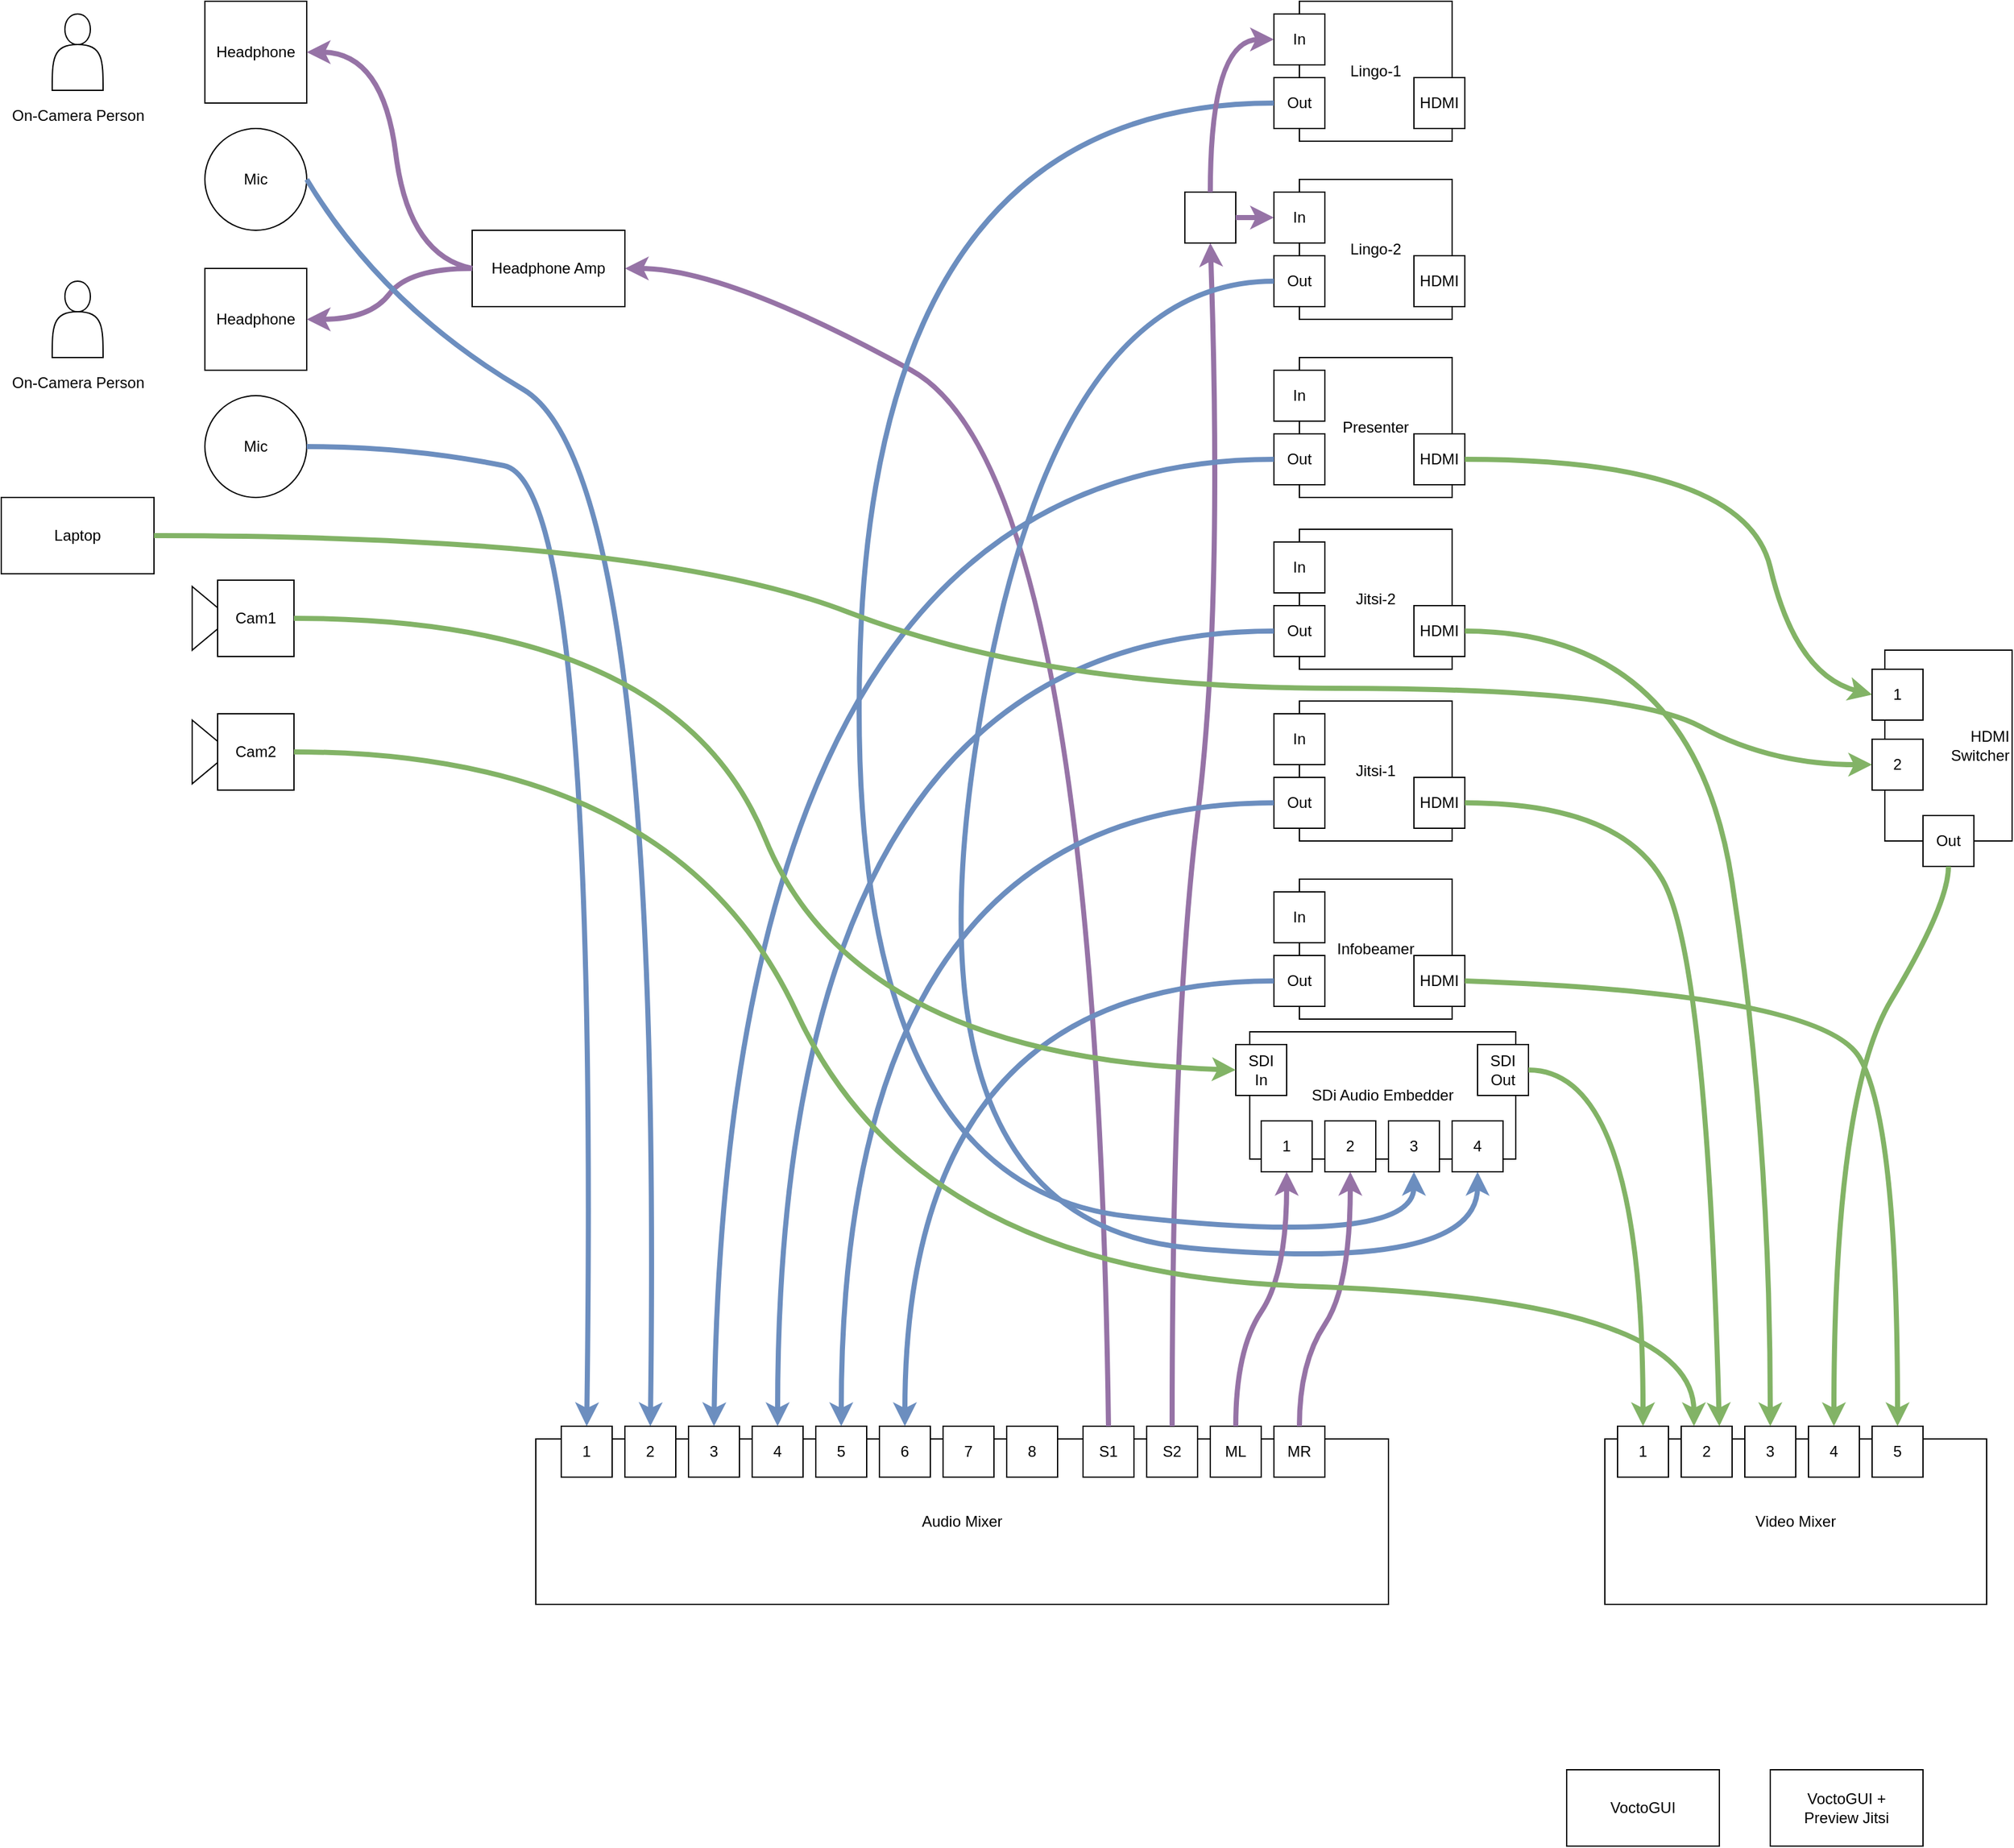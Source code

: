 <mxfile version="15.8.2" type="github">
  <diagram id="TdQD60Y_T0TvuS8qh80Z" name="Page-1">
    <mxGraphModel dx="965" dy="794" grid="1" gridSize="10" guides="1" tooltips="1" connect="1" arrows="1" fold="1" page="1" pageScale="1" pageWidth="827" pageHeight="1169" math="0" shadow="0">
      <root>
        <mxCell id="0" />
        <mxCell id="1" parent="0" />
        <mxCell id="uiXceuFEp8EhakddFhkQ-1" value="" style="shape=actor;whiteSpace=wrap;html=1;" parent="1" vertex="1">
          <mxGeometry x="110" y="70" width="40" height="60" as="geometry" />
        </mxCell>
        <mxCell id="uiXceuFEp8EhakddFhkQ-2" value="On-Camera Person" style="text;html=1;resizable=0;autosize=1;align=center;verticalAlign=middle;points=[];fillColor=none;strokeColor=none;rounded=0;" parent="1" vertex="1">
          <mxGeometry x="70" y="140" width="120" height="20" as="geometry" />
        </mxCell>
        <mxCell id="uiXceuFEp8EhakddFhkQ-3" value="Headphone" style="whiteSpace=wrap;html=1;aspect=fixed;" parent="1" vertex="1">
          <mxGeometry x="230" y="60" width="80" height="80" as="geometry" />
        </mxCell>
        <mxCell id="uiXceuFEp8EhakddFhkQ-4" value="Mic" style="ellipse;whiteSpace=wrap;html=1;aspect=fixed;" parent="1" vertex="1">
          <mxGeometry x="230" y="160" width="80" height="80" as="geometry" />
        </mxCell>
        <mxCell id="uiXceuFEp8EhakddFhkQ-5" value="" style="shape=actor;whiteSpace=wrap;html=1;" parent="1" vertex="1">
          <mxGeometry x="110" y="280" width="40" height="60" as="geometry" />
        </mxCell>
        <mxCell id="uiXceuFEp8EhakddFhkQ-6" value="On-Camera Person" style="text;html=1;resizable=0;autosize=1;align=center;verticalAlign=middle;points=[];fillColor=none;strokeColor=none;rounded=0;" parent="1" vertex="1">
          <mxGeometry x="70" y="350" width="120" height="20" as="geometry" />
        </mxCell>
        <mxCell id="uiXceuFEp8EhakddFhkQ-7" value="Headphone" style="whiteSpace=wrap;html=1;aspect=fixed;" parent="1" vertex="1">
          <mxGeometry x="230" y="270" width="80" height="80" as="geometry" />
        </mxCell>
        <mxCell id="uiXceuFEp8EhakddFhkQ-8" value="Mic" style="ellipse;whiteSpace=wrap;html=1;aspect=fixed;" parent="1" vertex="1">
          <mxGeometry x="230" y="370" width="80" height="80" as="geometry" />
        </mxCell>
        <mxCell id="uiXceuFEp8EhakddFhkQ-9" value="Headphone Amp" style="rounded=0;whiteSpace=wrap;html=1;" parent="1" vertex="1">
          <mxGeometry x="440" y="240" width="120" height="60" as="geometry" />
        </mxCell>
        <mxCell id="uiXceuFEp8EhakddFhkQ-10" value="" style="curved=1;endArrow=classic;html=1;rounded=0;exitX=0;exitY=0.5;exitDx=0;exitDy=0;entryX=1;entryY=0.5;entryDx=0;entryDy=0;fillColor=#e1d5e7;strokeColor=#9673a6;endSize=6;strokeWidth=4;" parent="1" source="uiXceuFEp8EhakddFhkQ-9" target="uiXceuFEp8EhakddFhkQ-3" edge="1">
          <mxGeometry width="50" height="50" relative="1" as="geometry">
            <mxPoint x="390" y="430" as="sourcePoint" />
            <mxPoint x="380" y="120" as="targetPoint" />
            <Array as="points">
              <mxPoint x="390" y="260" />
              <mxPoint x="370" y="100" />
            </Array>
          </mxGeometry>
        </mxCell>
        <mxCell id="uiXceuFEp8EhakddFhkQ-11" value="" style="curved=1;endArrow=classic;html=1;rounded=0;entryX=1;entryY=0.5;entryDx=0;entryDy=0;fillColor=#e1d5e7;strokeColor=#9673a6;endSize=6;strokeWidth=4;" parent="1" target="uiXceuFEp8EhakddFhkQ-7" edge="1">
          <mxGeometry width="50" height="50" relative="1" as="geometry">
            <mxPoint x="440" y="270" as="sourcePoint" />
            <mxPoint x="320" y="110" as="targetPoint" />
            <Array as="points">
              <mxPoint x="390" y="270" />
              <mxPoint x="360" y="310" />
            </Array>
          </mxGeometry>
        </mxCell>
        <mxCell id="uiXceuFEp8EhakddFhkQ-12" value="Audio Mixer" style="rounded=0;whiteSpace=wrap;html=1;" parent="1" vertex="1">
          <mxGeometry x="490" y="1190" width="670" height="130" as="geometry" />
        </mxCell>
        <mxCell id="uiXceuFEp8EhakddFhkQ-13" value="" style="curved=1;endArrow=classic;html=1;rounded=0;entryX=0.5;entryY=0;entryDx=0;entryDy=0;exitX=1;exitY=0.5;exitDx=0;exitDy=0;fillColor=#dae8fc;strokeColor=#6c8ebf;strokeWidth=4;" parent="1" source="uiXceuFEp8EhakddFhkQ-4" target="uiXceuFEp8EhakddFhkQ-16" edge="1">
          <mxGeometry width="50" height="50" relative="1" as="geometry">
            <mxPoint x="450" y="280" as="sourcePoint" />
            <mxPoint x="320" y="320" as="targetPoint" />
            <Array as="points">
              <mxPoint x="370" y="300" />
              <mxPoint x="590" y="430" />
            </Array>
          </mxGeometry>
        </mxCell>
        <mxCell id="uiXceuFEp8EhakddFhkQ-14" value="" style="curved=1;endArrow=classic;html=1;rounded=0;entryX=0.5;entryY=0;entryDx=0;entryDy=0;exitX=1;exitY=0.5;exitDx=0;exitDy=0;fillColor=#dae8fc;strokeColor=#6c8ebf;strokeWidth=4;" parent="1" source="uiXceuFEp8EhakddFhkQ-8" target="uiXceuFEp8EhakddFhkQ-15" edge="1">
          <mxGeometry width="50" height="50" relative="1" as="geometry">
            <mxPoint x="320" y="210" as="sourcePoint" />
            <mxPoint x="570" y="520" as="targetPoint" />
            <Array as="points">
              <mxPoint x="390" y="410" />
              <mxPoint x="540" y="440" />
            </Array>
          </mxGeometry>
        </mxCell>
        <mxCell id="uiXceuFEp8EhakddFhkQ-15" value="1" style="whiteSpace=wrap;html=1;aspect=fixed;" parent="1" vertex="1">
          <mxGeometry x="510" y="1180" width="40" height="40" as="geometry" />
        </mxCell>
        <mxCell id="uiXceuFEp8EhakddFhkQ-16" value="2" style="whiteSpace=wrap;html=1;aspect=fixed;" parent="1" vertex="1">
          <mxGeometry x="560" y="1180" width="40" height="40" as="geometry" />
        </mxCell>
        <mxCell id="uiXceuFEp8EhakddFhkQ-17" value="S1" style="whiteSpace=wrap;html=1;aspect=fixed;" parent="1" vertex="1">
          <mxGeometry x="920" y="1180" width="40" height="40" as="geometry" />
        </mxCell>
        <mxCell id="uiXceuFEp8EhakddFhkQ-18" value="" style="curved=1;endArrow=classic;html=1;rounded=0;exitX=0.5;exitY=0;exitDx=0;exitDy=0;entryX=1;entryY=0.5;entryDx=0;entryDy=0;fillColor=#e1d5e7;strokeColor=#9673a6;endSize=6;strokeWidth=4;" parent="1" source="uiXceuFEp8EhakddFhkQ-17" target="uiXceuFEp8EhakddFhkQ-9" edge="1">
          <mxGeometry width="50" height="50" relative="1" as="geometry">
            <mxPoint x="450" y="280" as="sourcePoint" />
            <mxPoint x="320" y="110" as="targetPoint" />
            <Array as="points">
              <mxPoint x="930" y="430" />
              <mxPoint x="640" y="270" />
            </Array>
          </mxGeometry>
        </mxCell>
        <mxCell id="uiXceuFEp8EhakddFhkQ-20" value="3" style="whiteSpace=wrap;html=1;aspect=fixed;" parent="1" vertex="1">
          <mxGeometry x="610" y="1180" width="40" height="40" as="geometry" />
        </mxCell>
        <mxCell id="uiXceuFEp8EhakddFhkQ-21" value="4" style="whiteSpace=wrap;html=1;aspect=fixed;" parent="1" vertex="1">
          <mxGeometry x="660" y="1180" width="40" height="40" as="geometry" />
        </mxCell>
        <mxCell id="uiXceuFEp8EhakddFhkQ-22" value="S2" style="whiteSpace=wrap;html=1;aspect=fixed;" parent="1" vertex="1">
          <mxGeometry x="970" y="1180" width="40" height="40" as="geometry" />
        </mxCell>
        <mxCell id="uiXceuFEp8EhakddFhkQ-23" value="Lingo-1" style="rounded=0;whiteSpace=wrap;html=1;" parent="1" vertex="1">
          <mxGeometry x="1090" y="60" width="120" height="110" as="geometry" />
        </mxCell>
        <mxCell id="uiXceuFEp8EhakddFhkQ-25" value="In" style="whiteSpace=wrap;html=1;aspect=fixed;" parent="1" vertex="1">
          <mxGeometry x="1070" y="70" width="40" height="40" as="geometry" />
        </mxCell>
        <mxCell id="uiXceuFEp8EhakddFhkQ-26" value="Out" style="whiteSpace=wrap;html=1;aspect=fixed;" parent="1" vertex="1">
          <mxGeometry x="1070" y="120" width="40" height="40" as="geometry" />
        </mxCell>
        <mxCell id="uiXceuFEp8EhakddFhkQ-27" value="Lingo-2" style="rounded=0;whiteSpace=wrap;html=1;" parent="1" vertex="1">
          <mxGeometry x="1090" y="200" width="120" height="110" as="geometry" />
        </mxCell>
        <mxCell id="uiXceuFEp8EhakddFhkQ-28" value="In" style="whiteSpace=wrap;html=1;aspect=fixed;" parent="1" vertex="1">
          <mxGeometry x="1070" y="210" width="40" height="40" as="geometry" />
        </mxCell>
        <mxCell id="uiXceuFEp8EhakddFhkQ-29" value="Out" style="whiteSpace=wrap;html=1;aspect=fixed;" parent="1" vertex="1">
          <mxGeometry x="1070" y="260" width="40" height="40" as="geometry" />
        </mxCell>
        <mxCell id="uiXceuFEp8EhakddFhkQ-31" value="" style="curved=1;endArrow=classic;html=1;rounded=0;entryX=0.5;entryY=1;entryDx=0;entryDy=0;fillColor=#e1d5e7;strokeColor=#9673a6;endSize=6;strokeWidth=4;exitX=0.5;exitY=0;exitDx=0;exitDy=0;" parent="1" source="uiXceuFEp8EhakddFhkQ-22" target="E8mr03KB1nLTYD730_-V-4" edge="1">
          <mxGeometry width="50" height="50" relative="1" as="geometry">
            <mxPoint x="970" y="500" as="sourcePoint" />
            <mxPoint x="1080" y="290" as="targetPoint" />
            <Array as="points">
              <mxPoint x="990" y="860" />
              <mxPoint x="1030" y="540" />
            </Array>
          </mxGeometry>
        </mxCell>
        <mxCell id="uiXceuFEp8EhakddFhkQ-32" value="" style="curved=1;endArrow=classic;html=1;rounded=0;entryX=0.5;entryY=1;entryDx=0;entryDy=0;exitX=0;exitY=0.5;exitDx=0;exitDy=0;fillColor=#dae8fc;strokeColor=#6c8ebf;strokeWidth=4;" parent="1" source="uiXceuFEp8EhakddFhkQ-26" target="or6pBrKF57FH7ejagVip-50" edge="1">
          <mxGeometry width="50" height="50" relative="1" as="geometry">
            <mxPoint x="320" y="210" as="sourcePoint" />
            <mxPoint x="600" y="510" as="targetPoint" />
            <Array as="points">
              <mxPoint x="760" y="140" />
              <mxPoint x="730" y="990" />
              <mxPoint x="1180" y="1040" />
            </Array>
          </mxGeometry>
        </mxCell>
        <mxCell id="uiXceuFEp8EhakddFhkQ-33" value="" style="curved=1;endArrow=classic;html=1;rounded=0;entryX=0.5;entryY=1;entryDx=0;entryDy=0;exitX=0;exitY=0.5;exitDx=0;exitDy=0;fillColor=#dae8fc;strokeColor=#6c8ebf;strokeWidth=4;" parent="1" source="uiXceuFEp8EhakddFhkQ-29" target="or6pBrKF57FH7ejagVip-51" edge="1">
          <mxGeometry width="50" height="50" relative="1" as="geometry">
            <mxPoint x="1080" y="150" as="sourcePoint" />
            <mxPoint x="650" y="510" as="targetPoint" />
            <Array as="points">
              <mxPoint x="890" y="280" />
              <mxPoint x="780" y="1020" />
              <mxPoint x="1230" y="1060" />
            </Array>
          </mxGeometry>
        </mxCell>
        <mxCell id="uiXceuFEp8EhakddFhkQ-34" value="Presenter" style="rounded=0;whiteSpace=wrap;html=1;" parent="1" vertex="1">
          <mxGeometry x="1090" y="340" width="120" height="110" as="geometry" />
        </mxCell>
        <mxCell id="uiXceuFEp8EhakddFhkQ-35" value="In" style="whiteSpace=wrap;html=1;aspect=fixed;" parent="1" vertex="1">
          <mxGeometry x="1070" y="350" width="40" height="40" as="geometry" />
        </mxCell>
        <mxCell id="uiXceuFEp8EhakddFhkQ-36" value="Out" style="whiteSpace=wrap;html=1;aspect=fixed;" parent="1" vertex="1">
          <mxGeometry x="1070" y="400" width="40" height="40" as="geometry" />
        </mxCell>
        <mxCell id="uiXceuFEp8EhakddFhkQ-37" value="" style="curved=1;endArrow=classic;html=1;rounded=0;entryX=0.5;entryY=0;entryDx=0;entryDy=0;exitX=0;exitY=0.5;exitDx=0;exitDy=0;fillColor=#dae8fc;strokeColor=#6c8ebf;strokeWidth=4;" parent="1" source="uiXceuFEp8EhakddFhkQ-36" target="uiXceuFEp8EhakddFhkQ-20" edge="1">
          <mxGeometry width="50" height="50" relative="1" as="geometry">
            <mxPoint x="1080" y="290" as="sourcePoint" />
            <mxPoint x="700" y="620" as="targetPoint" />
            <Array as="points">
              <mxPoint x="640" y="420" />
            </Array>
          </mxGeometry>
        </mxCell>
        <mxCell id="uiXceuFEp8EhakddFhkQ-38" value="5" style="whiteSpace=wrap;html=1;aspect=fixed;" parent="1" vertex="1">
          <mxGeometry x="710" y="1180" width="40" height="40" as="geometry" />
        </mxCell>
        <mxCell id="uiXceuFEp8EhakddFhkQ-39" value="6&lt;br&gt;" style="whiteSpace=wrap;html=1;aspect=fixed;" parent="1" vertex="1">
          <mxGeometry x="760" y="1180" width="40" height="40" as="geometry" />
        </mxCell>
        <mxCell id="uiXceuFEp8EhakddFhkQ-40" value="7&lt;br&gt;" style="whiteSpace=wrap;html=1;aspect=fixed;" parent="1" vertex="1">
          <mxGeometry x="810" y="1180" width="40" height="40" as="geometry" />
        </mxCell>
        <mxCell id="uiXceuFEp8EhakddFhkQ-41" value="8&lt;br&gt;" style="whiteSpace=wrap;html=1;aspect=fixed;" parent="1" vertex="1">
          <mxGeometry x="860" y="1180" width="40" height="40" as="geometry" />
        </mxCell>
        <mxCell id="or6pBrKF57FH7ejagVip-1" value="Video Mixer" style="rounded=0;whiteSpace=wrap;html=1;" parent="1" vertex="1">
          <mxGeometry x="1330" y="1190" width="300" height="130" as="geometry" />
        </mxCell>
        <mxCell id="or6pBrKF57FH7ejagVip-3" value="1" style="whiteSpace=wrap;html=1;aspect=fixed;" parent="1" vertex="1">
          <mxGeometry x="1340" y="1180" width="40" height="40" as="geometry" />
        </mxCell>
        <mxCell id="or6pBrKF57FH7ejagVip-4" value="2" style="whiteSpace=wrap;html=1;aspect=fixed;" parent="1" vertex="1">
          <mxGeometry x="1390" y="1180" width="40" height="40" as="geometry" />
        </mxCell>
        <mxCell id="or6pBrKF57FH7ejagVip-5" value="3" style="whiteSpace=wrap;html=1;aspect=fixed;" parent="1" vertex="1">
          <mxGeometry x="1440" y="1180" width="40" height="40" as="geometry" />
        </mxCell>
        <mxCell id="or6pBrKF57FH7ejagVip-6" value="4" style="whiteSpace=wrap;html=1;aspect=fixed;" parent="1" vertex="1">
          <mxGeometry x="1490" y="1180" width="40" height="40" as="geometry" />
        </mxCell>
        <mxCell id="or6pBrKF57FH7ejagVip-7" value="5" style="whiteSpace=wrap;html=1;aspect=fixed;" parent="1" vertex="1">
          <mxGeometry x="1540" y="1180" width="40" height="40" as="geometry" />
        </mxCell>
        <mxCell id="or6pBrKF57FH7ejagVip-8" value="Jitsi-2" style="rounded=0;whiteSpace=wrap;html=1;" parent="1" vertex="1">
          <mxGeometry x="1090" y="475" width="120" height="110" as="geometry" />
        </mxCell>
        <mxCell id="or6pBrKF57FH7ejagVip-9" value="In" style="whiteSpace=wrap;html=1;aspect=fixed;" parent="1" vertex="1">
          <mxGeometry x="1070" y="485" width="40" height="40" as="geometry" />
        </mxCell>
        <mxCell id="or6pBrKF57FH7ejagVip-10" value="Out" style="whiteSpace=wrap;html=1;aspect=fixed;" parent="1" vertex="1">
          <mxGeometry x="1070" y="535" width="40" height="40" as="geometry" />
        </mxCell>
        <mxCell id="or6pBrKF57FH7ejagVip-11" value="Jitsi-1" style="rounded=0;whiteSpace=wrap;html=1;" parent="1" vertex="1">
          <mxGeometry x="1090" y="610" width="120" height="110" as="geometry" />
        </mxCell>
        <mxCell id="or6pBrKF57FH7ejagVip-12" value="In" style="whiteSpace=wrap;html=1;aspect=fixed;" parent="1" vertex="1">
          <mxGeometry x="1070" y="620" width="40" height="40" as="geometry" />
        </mxCell>
        <mxCell id="or6pBrKF57FH7ejagVip-13" value="Out" style="whiteSpace=wrap;html=1;aspect=fixed;" parent="1" vertex="1">
          <mxGeometry x="1070" y="670" width="40" height="40" as="geometry" />
        </mxCell>
        <mxCell id="or6pBrKF57FH7ejagVip-14" value="" style="curved=1;endArrow=classic;html=1;rounded=0;entryX=0.5;entryY=0;entryDx=0;entryDy=0;exitX=0;exitY=0.5;exitDx=0;exitDy=0;fillColor=#dae8fc;strokeColor=#6c8ebf;strokeWidth=4;" parent="1" source="or6pBrKF57FH7ejagVip-10" target="uiXceuFEp8EhakddFhkQ-21" edge="1">
          <mxGeometry width="50" height="50" relative="1" as="geometry">
            <mxPoint x="1080" y="430" as="sourcePoint" />
            <mxPoint x="740" y="780" as="targetPoint" />
            <Array as="points">
              <mxPoint x="680" y="555" />
            </Array>
          </mxGeometry>
        </mxCell>
        <mxCell id="or6pBrKF57FH7ejagVip-15" value="" style="curved=1;endArrow=classic;html=1;rounded=0;entryX=0.5;entryY=0;entryDx=0;entryDy=0;exitX=0;exitY=0.5;exitDx=0;exitDy=0;fillColor=#dae8fc;strokeColor=#6c8ebf;strokeWidth=4;" parent="1" source="or6pBrKF57FH7ejagVip-13" target="uiXceuFEp8EhakddFhkQ-38" edge="1">
          <mxGeometry width="50" height="50" relative="1" as="geometry">
            <mxPoint x="1090" y="440" as="sourcePoint" />
            <mxPoint x="750" y="790" as="targetPoint" />
            <Array as="points">
              <mxPoint x="730" y="690" />
            </Array>
          </mxGeometry>
        </mxCell>
        <mxCell id="or6pBrKF57FH7ejagVip-16" value="HDMI" style="whiteSpace=wrap;html=1;aspect=fixed;" parent="1" vertex="1">
          <mxGeometry x="1180" y="120" width="40" height="40" as="geometry" />
        </mxCell>
        <mxCell id="or6pBrKF57FH7ejagVip-17" value="HDMI" style="whiteSpace=wrap;html=1;aspect=fixed;" parent="1" vertex="1">
          <mxGeometry x="1180" y="260" width="40" height="40" as="geometry" />
        </mxCell>
        <mxCell id="or6pBrKF57FH7ejagVip-18" value="HDMI" style="whiteSpace=wrap;html=1;aspect=fixed;" parent="1" vertex="1">
          <mxGeometry x="1180" y="400" width="40" height="40" as="geometry" />
        </mxCell>
        <mxCell id="or6pBrKF57FH7ejagVip-19" value="HDMI" style="whiteSpace=wrap;html=1;aspect=fixed;" parent="1" vertex="1">
          <mxGeometry x="1180" y="535" width="40" height="40" as="geometry" />
        </mxCell>
        <mxCell id="or6pBrKF57FH7ejagVip-20" value="HDMI" style="whiteSpace=wrap;html=1;aspect=fixed;" parent="1" vertex="1">
          <mxGeometry x="1180" y="670" width="40" height="40" as="geometry" />
        </mxCell>
        <mxCell id="or6pBrKF57FH7ejagVip-21" value="" style="curved=1;endArrow=classic;html=1;rounded=0;entryX=0.75;entryY=0;entryDx=0;entryDy=0;exitX=1;exitY=0.5;exitDx=0;exitDy=0;fillColor=#d5e8d4;strokeColor=#82b366;strokeWidth=4;" parent="1" source="or6pBrKF57FH7ejagVip-20" target="or6pBrKF57FH7ejagVip-4" edge="1">
          <mxGeometry width="50" height="50" relative="1" as="geometry">
            <mxPoint x="1080" y="700" as="sourcePoint" />
            <mxPoint x="840" y="890" as="targetPoint" />
            <Array as="points">
              <mxPoint x="1340" y="690" />
              <mxPoint x="1410" y="810" />
            </Array>
          </mxGeometry>
        </mxCell>
        <mxCell id="or6pBrKF57FH7ejagVip-22" value="" style="curved=1;endArrow=classic;html=1;rounded=0;entryX=0.5;entryY=0;entryDx=0;entryDy=0;exitX=1;exitY=0.5;exitDx=0;exitDy=0;fillColor=#d5e8d4;strokeColor=#82b366;strokeWidth=4;" parent="1" source="or6pBrKF57FH7ejagVip-19" target="or6pBrKF57FH7ejagVip-5" edge="1">
          <mxGeometry width="50" height="50" relative="1" as="geometry">
            <mxPoint x="1230" y="700" as="sourcePoint" />
            <mxPoint x="1120" y="890" as="targetPoint" />
            <Array as="points">
              <mxPoint x="1400" y="555" />
              <mxPoint x="1460" y="950" />
            </Array>
          </mxGeometry>
        </mxCell>
        <mxCell id="or6pBrKF57FH7ejagVip-23" value="" style="curved=1;endArrow=classic;html=1;rounded=0;exitX=1;exitY=0.5;exitDx=0;exitDy=0;fillColor=#d5e8d4;strokeColor=#82b366;strokeWidth=4;entryX=0;entryY=0.5;entryDx=0;entryDy=0;" parent="1" source="or6pBrKF57FH7ejagVip-18" target="or6pBrKF57FH7ejagVip-32" edge="1">
          <mxGeometry width="50" height="50" relative="1" as="geometry">
            <mxPoint x="1230" y="565" as="sourcePoint" />
            <mxPoint x="1210" y="870" as="targetPoint" />
            <Array as="points">
              <mxPoint x="1440" y="420" />
              <mxPoint x="1480" y="590" />
            </Array>
          </mxGeometry>
        </mxCell>
        <mxCell id="or6pBrKF57FH7ejagVip-25" value="Infobeamer" style="rounded=0;whiteSpace=wrap;html=1;" parent="1" vertex="1">
          <mxGeometry x="1090" y="750" width="120" height="110" as="geometry" />
        </mxCell>
        <mxCell id="or6pBrKF57FH7ejagVip-26" value="In" style="whiteSpace=wrap;html=1;aspect=fixed;" parent="1" vertex="1">
          <mxGeometry x="1070" y="760" width="40" height="40" as="geometry" />
        </mxCell>
        <mxCell id="or6pBrKF57FH7ejagVip-27" value="Out" style="whiteSpace=wrap;html=1;aspect=fixed;" parent="1" vertex="1">
          <mxGeometry x="1070" y="810" width="40" height="40" as="geometry" />
        </mxCell>
        <mxCell id="or6pBrKF57FH7ejagVip-28" value="HDMI" style="whiteSpace=wrap;html=1;aspect=fixed;" parent="1" vertex="1">
          <mxGeometry x="1180" y="810" width="40" height="40" as="geometry" />
        </mxCell>
        <mxCell id="or6pBrKF57FH7ejagVip-29" value="" style="curved=1;endArrow=classic;html=1;rounded=0;entryX=0.5;entryY=0;entryDx=0;entryDy=0;exitX=0;exitY=0.5;exitDx=0;exitDy=0;fillColor=#dae8fc;strokeColor=#6c8ebf;strokeWidth=4;" parent="1" source="or6pBrKF57FH7ejagVip-27" target="uiXceuFEp8EhakddFhkQ-39" edge="1">
          <mxGeometry width="50" height="50" relative="1" as="geometry">
            <mxPoint x="1080" y="700" as="sourcePoint" />
            <mxPoint x="840" y="1030" as="targetPoint" />
            <Array as="points">
              <mxPoint x="780" y="830" />
            </Array>
          </mxGeometry>
        </mxCell>
        <mxCell id="or6pBrKF57FH7ejagVip-30" value="" style="curved=1;endArrow=classic;html=1;rounded=0;entryX=0.5;entryY=0;entryDx=0;entryDy=0;exitX=1;exitY=0.5;exitDx=0;exitDy=0;fillColor=#d5e8d4;strokeColor=#82b366;strokeWidth=4;" parent="1" source="or6pBrKF57FH7ejagVip-28" target="or6pBrKF57FH7ejagVip-7" edge="1">
          <mxGeometry width="50" height="50" relative="1" as="geometry">
            <mxPoint x="1230" y="700" as="sourcePoint" />
            <mxPoint x="1120" y="1030" as="targetPoint" />
            <Array as="points">
              <mxPoint x="1500" y="840" />
              <mxPoint x="1560" y="940" />
            </Array>
          </mxGeometry>
        </mxCell>
        <mxCell id="or6pBrKF57FH7ejagVip-31" value="HDMI&lt;br&gt;Switcher" style="rounded=0;whiteSpace=wrap;html=1;direction=south;align=right;" parent="1" vertex="1">
          <mxGeometry x="1550" y="570" width="100" height="150" as="geometry" />
        </mxCell>
        <mxCell id="or6pBrKF57FH7ejagVip-32" value="1" style="whiteSpace=wrap;html=1;aspect=fixed;" parent="1" vertex="1">
          <mxGeometry x="1540" y="585" width="40" height="40" as="geometry" />
        </mxCell>
        <mxCell id="or6pBrKF57FH7ejagVip-33" value="Out" style="whiteSpace=wrap;html=1;aspect=fixed;" parent="1" vertex="1">
          <mxGeometry x="1580" y="700" width="40" height="40" as="geometry" />
        </mxCell>
        <mxCell id="or6pBrKF57FH7ejagVip-34" value="" style="curved=1;endArrow=classic;html=1;rounded=0;entryX=0.5;entryY=0;entryDx=0;entryDy=0;exitX=0.5;exitY=1;exitDx=0;exitDy=0;fillColor=#d5e8d4;strokeColor=#82b366;strokeWidth=4;" parent="1" source="or6pBrKF57FH7ejagVip-33" target="or6pBrKF57FH7ejagVip-6" edge="1">
          <mxGeometry width="50" height="50" relative="1" as="geometry">
            <mxPoint x="1230" y="840" as="sourcePoint" />
            <mxPoint x="1320" y="1030" as="targetPoint" />
            <Array as="points">
              <mxPoint x="1600" y="770" />
              <mxPoint x="1510" y="920" />
            </Array>
          </mxGeometry>
        </mxCell>
        <mxCell id="or6pBrKF57FH7ejagVip-40" value="" style="group" parent="1" vertex="1" connectable="0">
          <mxGeometry x="220" y="515" width="80" height="60" as="geometry" />
        </mxCell>
        <mxCell id="or6pBrKF57FH7ejagVip-38" value="" style="triangle;whiteSpace=wrap;html=1;align=right;" parent="or6pBrKF57FH7ejagVip-40" vertex="1">
          <mxGeometry y="5" width="30" height="50" as="geometry" />
        </mxCell>
        <mxCell id="or6pBrKF57FH7ejagVip-35" value="Cam1" style="rounded=0;whiteSpace=wrap;html=1;align=center;" parent="or6pBrKF57FH7ejagVip-40" vertex="1">
          <mxGeometry x="20" width="60" height="60" as="geometry" />
        </mxCell>
        <mxCell id="or6pBrKF57FH7ejagVip-41" value="" style="group" parent="1" vertex="1" connectable="0">
          <mxGeometry x="220" y="620" width="80" height="60" as="geometry" />
        </mxCell>
        <mxCell id="or6pBrKF57FH7ejagVip-42" value="" style="triangle;whiteSpace=wrap;html=1;align=right;" parent="or6pBrKF57FH7ejagVip-41" vertex="1">
          <mxGeometry y="5" width="30" height="50" as="geometry" />
        </mxCell>
        <mxCell id="or6pBrKF57FH7ejagVip-43" value="Cam2" style="rounded=0;whiteSpace=wrap;html=1;align=center;" parent="or6pBrKF57FH7ejagVip-41" vertex="1">
          <mxGeometry x="20" width="60" height="60" as="geometry" />
        </mxCell>
        <mxCell id="or6pBrKF57FH7ejagVip-45" value="SDi Audio Embedder" style="rounded=0;whiteSpace=wrap;html=1;align=center;verticalAlign=middle;" parent="1" vertex="1">
          <mxGeometry x="1051" y="870" width="209" height="100" as="geometry" />
        </mxCell>
        <mxCell id="or6pBrKF57FH7ejagVip-46" value="SDI&lt;br&gt;In" style="whiteSpace=wrap;html=1;aspect=fixed;" parent="1" vertex="1">
          <mxGeometry x="1040" y="880" width="40" height="40" as="geometry" />
        </mxCell>
        <mxCell id="or6pBrKF57FH7ejagVip-47" value="SDI&lt;br&gt;Out" style="whiteSpace=wrap;html=1;aspect=fixed;" parent="1" vertex="1">
          <mxGeometry x="1230" y="880" width="40" height="40" as="geometry" />
        </mxCell>
        <mxCell id="or6pBrKF57FH7ejagVip-48" value="1" style="whiteSpace=wrap;html=1;aspect=fixed;" parent="1" vertex="1">
          <mxGeometry x="1060" y="940" width="40" height="40" as="geometry" />
        </mxCell>
        <mxCell id="or6pBrKF57FH7ejagVip-49" value="2" style="whiteSpace=wrap;html=1;aspect=fixed;" parent="1" vertex="1">
          <mxGeometry x="1110" y="940" width="40" height="40" as="geometry" />
        </mxCell>
        <mxCell id="or6pBrKF57FH7ejagVip-50" value="3" style="whiteSpace=wrap;html=1;aspect=fixed;" parent="1" vertex="1">
          <mxGeometry x="1160" y="940" width="40" height="40" as="geometry" />
        </mxCell>
        <mxCell id="or6pBrKF57FH7ejagVip-51" value="4" style="whiteSpace=wrap;html=1;aspect=fixed;" parent="1" vertex="1">
          <mxGeometry x="1210" y="940" width="40" height="40" as="geometry" />
        </mxCell>
        <mxCell id="or6pBrKF57FH7ejagVip-52" value="ML" style="whiteSpace=wrap;html=1;aspect=fixed;" parent="1" vertex="1">
          <mxGeometry x="1020" y="1180" width="40" height="40" as="geometry" />
        </mxCell>
        <mxCell id="or6pBrKF57FH7ejagVip-53" value="MR" style="whiteSpace=wrap;html=1;aspect=fixed;" parent="1" vertex="1">
          <mxGeometry x="1070" y="1180" width="40" height="40" as="geometry" />
        </mxCell>
        <mxCell id="or6pBrKF57FH7ejagVip-54" value="" style="curved=1;endArrow=classic;html=1;rounded=0;exitX=0.5;exitY=0;exitDx=0;exitDy=0;entryX=0.5;entryY=1;entryDx=0;entryDy=0;fillColor=#e1d5e7;strokeColor=#9673a6;strokeWidth=4;" parent="1" source="or6pBrKF57FH7ejagVip-52" target="or6pBrKF57FH7ejagVip-48" edge="1">
          <mxGeometry width="50" height="50" relative="1" as="geometry">
            <mxPoint x="1050" y="1160" as="sourcePoint" />
            <mxPoint x="1100" y="1110" as="targetPoint" />
            <Array as="points">
              <mxPoint x="1040" y="1120" />
              <mxPoint x="1080" y="1060" />
            </Array>
          </mxGeometry>
        </mxCell>
        <mxCell id="or6pBrKF57FH7ejagVip-55" value="" style="curved=1;endArrow=classic;html=1;rounded=0;exitX=0.5;exitY=0;exitDx=0;exitDy=0;entryX=0.5;entryY=1;entryDx=0;entryDy=0;fillColor=#e1d5e7;strokeColor=#9673a6;strokeWidth=4;" parent="1" source="or6pBrKF57FH7ejagVip-53" target="or6pBrKF57FH7ejagVip-49" edge="1">
          <mxGeometry width="50" height="50" relative="1" as="geometry">
            <mxPoint x="1050" y="1190" as="sourcePoint" />
            <mxPoint x="1090" y="990" as="targetPoint" />
            <Array as="points">
              <mxPoint x="1090" y="1130" />
              <mxPoint x="1130" y="1070" />
            </Array>
          </mxGeometry>
        </mxCell>
        <mxCell id="or6pBrKF57FH7ejagVip-56" value="" style="curved=1;endArrow=classic;html=1;rounded=0;entryX=0.5;entryY=0;entryDx=0;entryDy=0;exitX=1;exitY=0.5;exitDx=0;exitDy=0;fillColor=#d5e8d4;strokeColor=#82b366;strokeWidth=4;" parent="1" source="or6pBrKF57FH7ejagVip-47" target="or6pBrKF57FH7ejagVip-3" edge="1">
          <mxGeometry width="50" height="50" relative="1" as="geometry">
            <mxPoint x="1230" y="840" as="sourcePoint" />
            <mxPoint x="1570" y="1190" as="targetPoint" />
            <Array as="points">
              <mxPoint x="1360" y="900" />
            </Array>
          </mxGeometry>
        </mxCell>
        <mxCell id="or6pBrKF57FH7ejagVip-57" value="" style="curved=1;endArrow=classic;html=1;rounded=0;entryX=0;entryY=0.5;entryDx=0;entryDy=0;fillColor=#d5e8d4;strokeColor=#82b366;strokeWidth=4;exitX=1;exitY=0.5;exitDx=0;exitDy=0;" parent="1" source="or6pBrKF57FH7ejagVip-35" target="or6pBrKF57FH7ejagVip-46" edge="1">
          <mxGeometry width="50" height="50" relative="1" as="geometry">
            <mxPoint x="500" y="880" as="sourcePoint" />
            <mxPoint x="1370" y="1190" as="targetPoint" />
            <Array as="points">
              <mxPoint x="600" y="545" />
              <mxPoint x="740" y="890" />
            </Array>
          </mxGeometry>
        </mxCell>
        <mxCell id="or6pBrKF57FH7ejagVip-58" value="" style="curved=1;endArrow=classic;html=1;rounded=0;fillColor=#d5e8d4;strokeColor=#82b366;strokeWidth=4;exitX=1;exitY=0.5;exitDx=0;exitDy=0;" parent="1" source="or6pBrKF57FH7ejagVip-43" edge="1">
          <mxGeometry width="50" height="50" relative="1" as="geometry">
            <mxPoint x="310" y="555" as="sourcePoint" />
            <mxPoint x="1400" y="1180" as="targetPoint" />
            <Array as="points">
              <mxPoint x="600" y="650" />
              <mxPoint x="790" y="1060" />
              <mxPoint x="1400" y="1080" />
            </Array>
          </mxGeometry>
        </mxCell>
        <mxCell id="E8mr03KB1nLTYD730_-V-1" value="Laptop" style="rounded=0;whiteSpace=wrap;html=1;" vertex="1" parent="1">
          <mxGeometry x="70" y="450" width="120" height="60" as="geometry" />
        </mxCell>
        <mxCell id="E8mr03KB1nLTYD730_-V-2" value="" style="curved=1;endArrow=classic;html=1;rounded=0;fillColor=#d5e8d4;strokeColor=#82b366;strokeWidth=4;exitX=1;exitY=0.5;exitDx=0;exitDy=0;entryX=0;entryY=0.5;entryDx=0;entryDy=0;" edge="1" parent="1" source="E8mr03KB1nLTYD730_-V-1" target="E8mr03KB1nLTYD730_-V-3">
          <mxGeometry width="50" height="50" relative="1" as="geometry">
            <mxPoint x="310" y="555" as="sourcePoint" />
            <mxPoint x="1500" y="660" as="targetPoint" />
            <Array as="points">
              <mxPoint x="580" y="480" />
              <mxPoint x="890" y="600" />
              <mxPoint x="1350" y="600" />
              <mxPoint x="1460" y="660" />
            </Array>
          </mxGeometry>
        </mxCell>
        <mxCell id="E8mr03KB1nLTYD730_-V-3" value="2" style="whiteSpace=wrap;html=1;aspect=fixed;" vertex="1" parent="1">
          <mxGeometry x="1540" y="640" width="40" height="40" as="geometry" />
        </mxCell>
        <mxCell id="E8mr03KB1nLTYD730_-V-4" value="" style="whiteSpace=wrap;html=1;aspect=fixed;" vertex="1" parent="1">
          <mxGeometry x="1000" y="210" width="40" height="40" as="geometry" />
        </mxCell>
        <mxCell id="E8mr03KB1nLTYD730_-V-7" value="" style="curved=1;endArrow=classic;html=1;rounded=0;entryX=0;entryY=0.5;entryDx=0;entryDy=0;exitX=0.5;exitY=0;exitDx=0;exitDy=0;strokeWidth=4;fillColor=#e1d5e7;strokeColor=#9673a6;" edge="1" parent="1" source="E8mr03KB1nLTYD730_-V-4" target="uiXceuFEp8EhakddFhkQ-25">
          <mxGeometry width="50" height="50" relative="1" as="geometry">
            <mxPoint x="1020" y="200" as="sourcePoint" />
            <mxPoint x="980" y="110" as="targetPoint" />
            <Array as="points">
              <mxPoint x="1020" y="90" />
            </Array>
          </mxGeometry>
        </mxCell>
        <mxCell id="E8mr03KB1nLTYD730_-V-9" value="" style="curved=1;endArrow=classic;html=1;rounded=0;entryX=0;entryY=0.5;entryDx=0;entryDy=0;exitX=1;exitY=0.5;exitDx=0;exitDy=0;strokeWidth=4;fillColor=#e1d5e7;strokeColor=#9673a6;" edge="1" parent="1" source="E8mr03KB1nLTYD730_-V-4" target="uiXceuFEp8EhakddFhkQ-28">
          <mxGeometry width="50" height="50" relative="1" as="geometry">
            <mxPoint x="1030" y="220" as="sourcePoint" />
            <mxPoint x="1080" y="100" as="targetPoint" />
            <Array as="points" />
          </mxGeometry>
        </mxCell>
        <mxCell id="E8mr03KB1nLTYD730_-V-11" value="VoctoGUI" style="rounded=0;whiteSpace=wrap;html=1;" vertex="1" parent="1">
          <mxGeometry x="1300" y="1450" width="120" height="60" as="geometry" />
        </mxCell>
        <mxCell id="E8mr03KB1nLTYD730_-V-13" value="VoctoGUI +&lt;br&gt;Preview Jitsi" style="rounded=0;whiteSpace=wrap;html=1;" vertex="1" parent="1">
          <mxGeometry x="1460" y="1450" width="120" height="60" as="geometry" />
        </mxCell>
      </root>
    </mxGraphModel>
  </diagram>
</mxfile>
